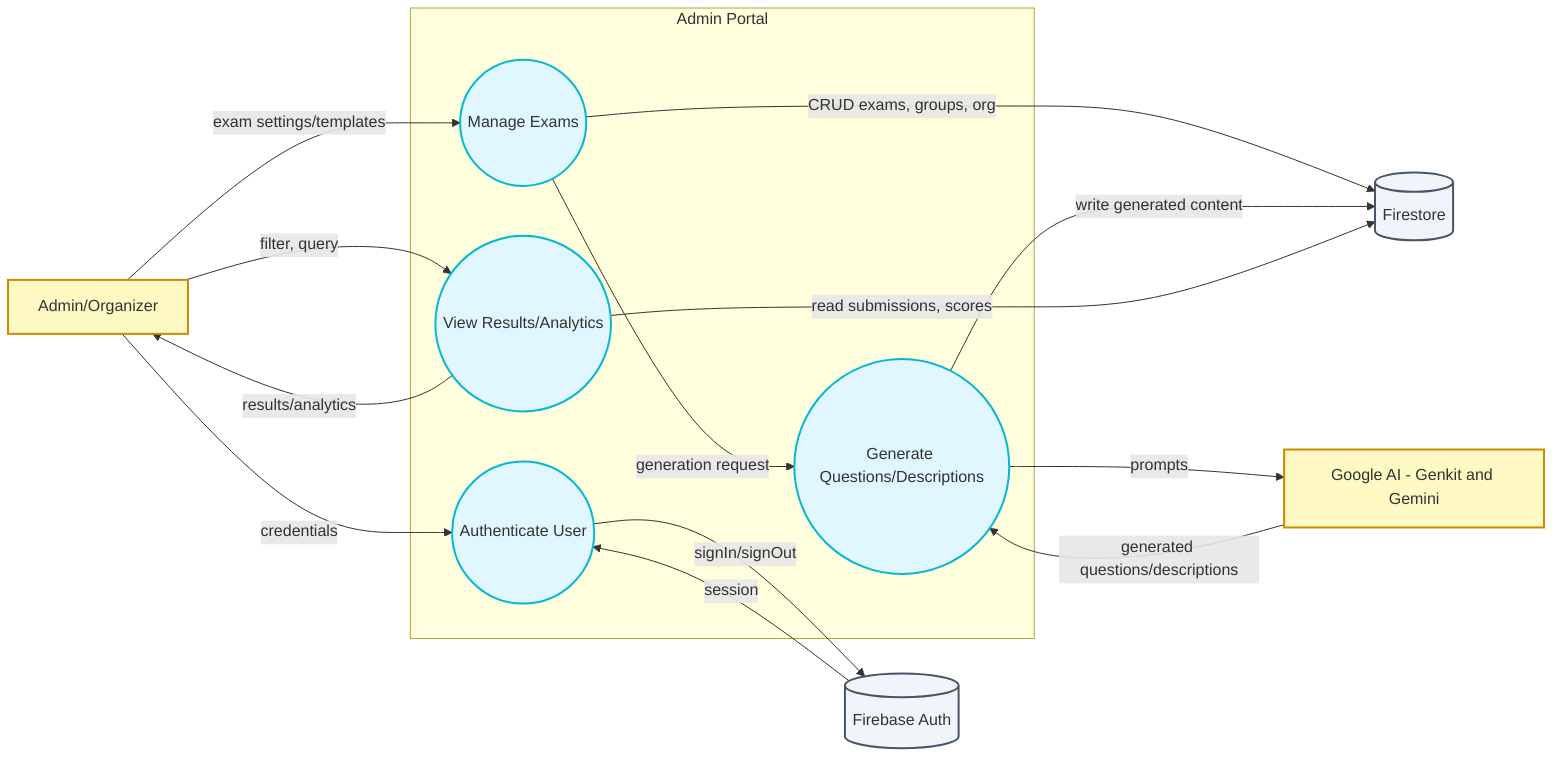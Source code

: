 flowchart LR
  classDef process fill:#e0f7ff,stroke:#06b6d4,stroke-width:2px
  classDef store fill:#f1f5f9,stroke:#475569,stroke-width:2px
  classDef ext fill:#fef9c3,stroke:#ca8a04,stroke-width:2px

  Admin[Admin/Organizer]:::ext
  GoogleAI[Google AI - Genkit and Gemini]:::ext

  subgraph Admin Portal
    A1((Authenticate User)):::process
    A2((Manage Exams)):::process
    A3((Generate Questions/Descriptions)):::process
    A4((View Results/Analytics)):::process
  end

  Auth[(Firebase Auth)]:::store
  DB[(Firestore)]:::store

  Admin -- credentials --> A1
  A1 -- signIn/signOut --> Auth
  Auth -- session --> A1

  Admin -- exam settings/templates --> A2
  A2 -- CRUD exams, groups, org --> DB

  A2 -- generation request --> A3
  A3 -- prompts --> GoogleAI
  GoogleAI -- generated questions/descriptions --> A3
  A3 -- write generated content --> DB

  Admin -- filter, query --> A4
  A4 -- read submissions, scores --> DB
  A4 -- results/analytics --> Admin